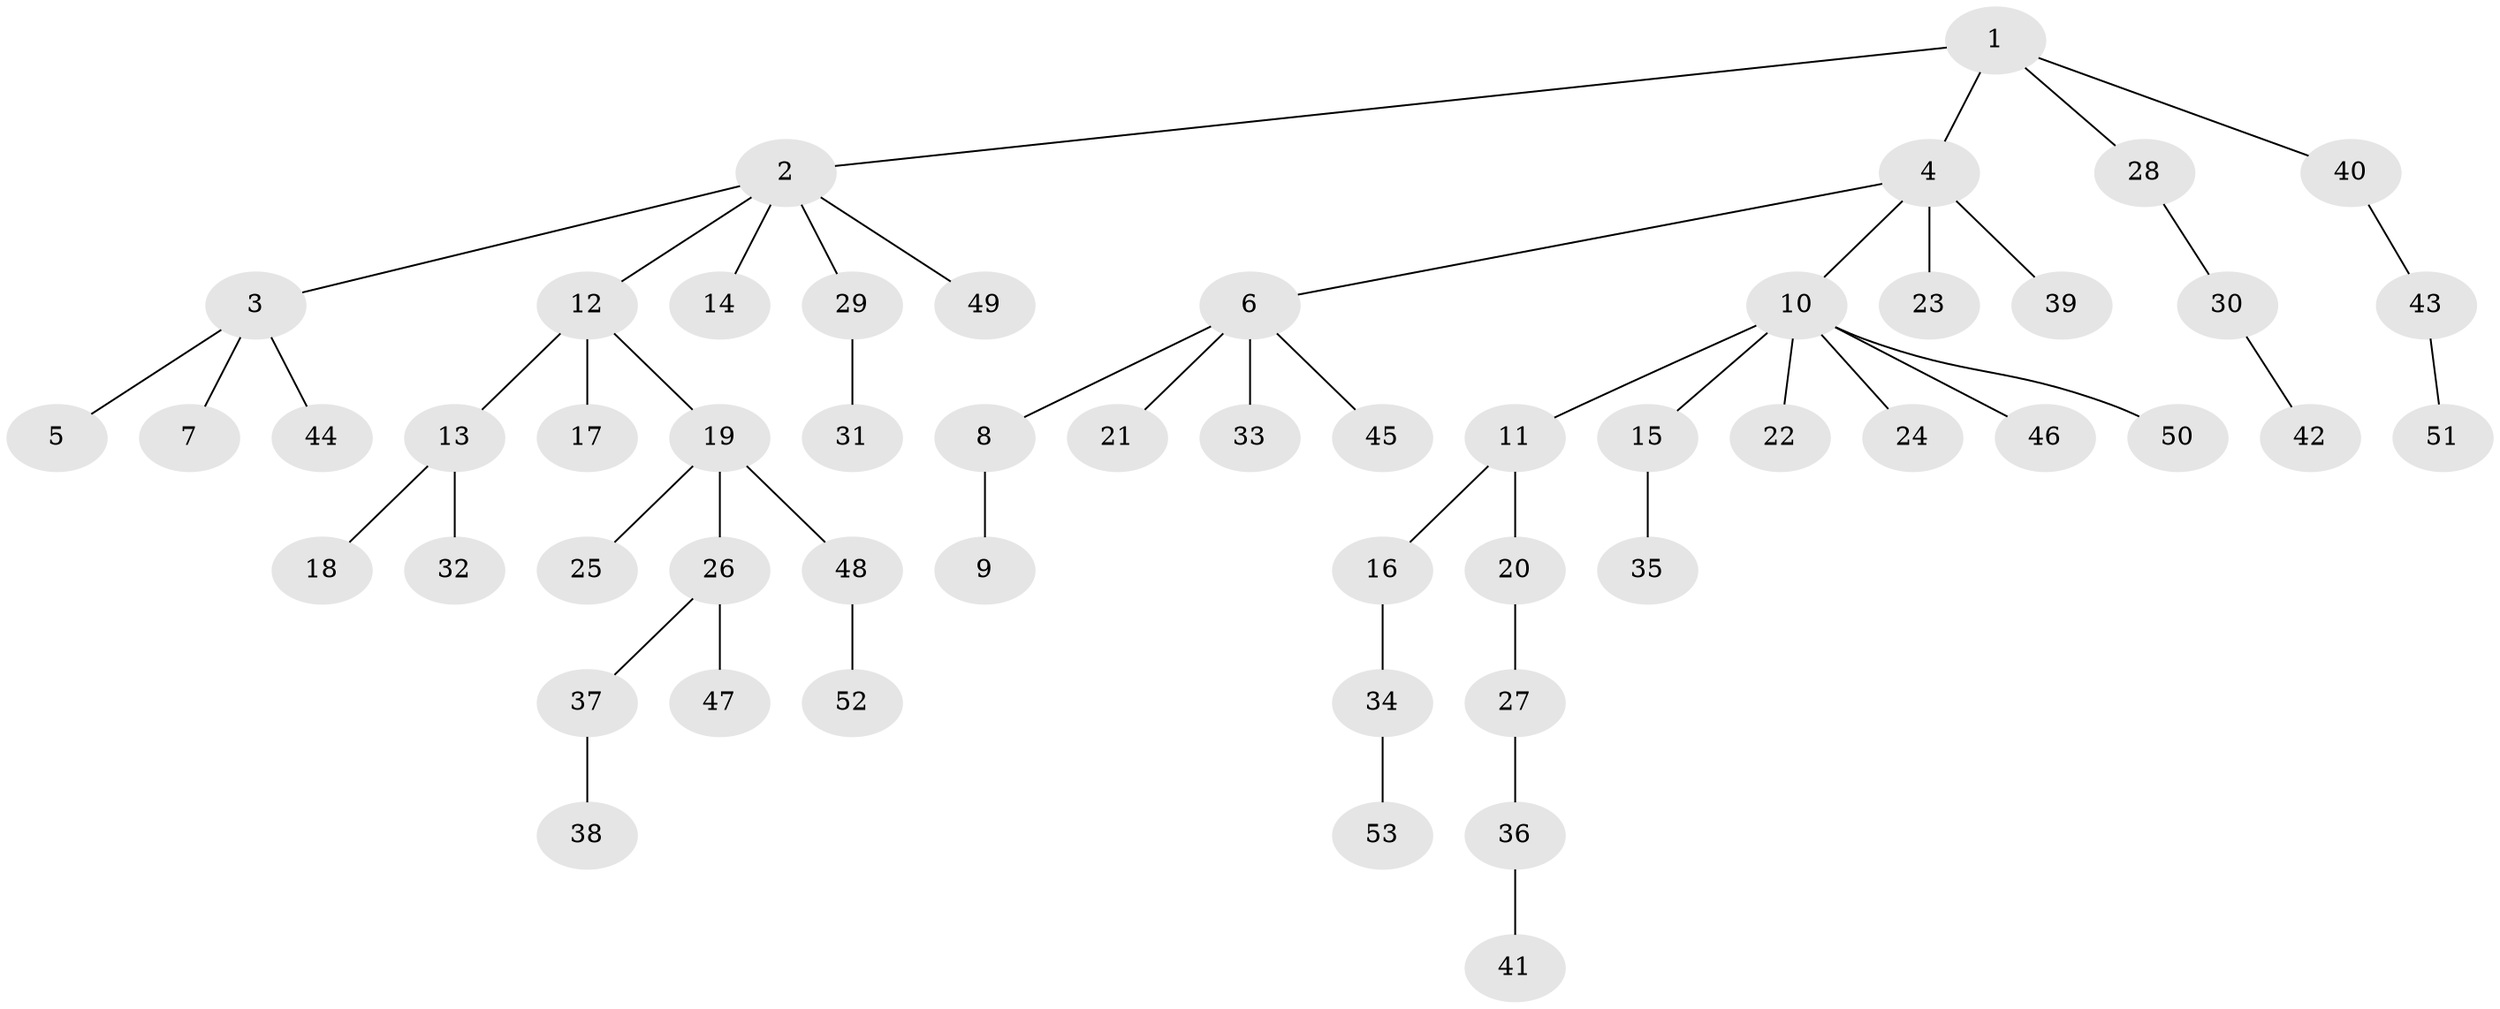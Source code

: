 // original degree distribution, {5: 0.05747126436781609, 7: 0.011494252873563218, 6: 0.011494252873563218, 2: 0.27586206896551724, 1: 0.5057471264367817, 3: 0.11494252873563218, 8: 0.011494252873563218, 4: 0.011494252873563218}
// Generated by graph-tools (version 1.1) at 2025/52/03/04/25 22:52:03]
// undirected, 53 vertices, 52 edges
graph export_dot {
  node [color=gray90,style=filled];
  1;
  2;
  3;
  4;
  5;
  6;
  7;
  8;
  9;
  10;
  11;
  12;
  13;
  14;
  15;
  16;
  17;
  18;
  19;
  20;
  21;
  22;
  23;
  24;
  25;
  26;
  27;
  28;
  29;
  30;
  31;
  32;
  33;
  34;
  35;
  36;
  37;
  38;
  39;
  40;
  41;
  42;
  43;
  44;
  45;
  46;
  47;
  48;
  49;
  50;
  51;
  52;
  53;
  1 -- 2 [weight=1.0];
  1 -- 4 [weight=1.0];
  1 -- 28 [weight=1.0];
  1 -- 40 [weight=1.0];
  2 -- 3 [weight=1.0];
  2 -- 12 [weight=1.0];
  2 -- 14 [weight=1.0];
  2 -- 29 [weight=1.0];
  2 -- 49 [weight=1.0];
  3 -- 5 [weight=1.0];
  3 -- 7 [weight=1.0];
  3 -- 44 [weight=1.0];
  4 -- 6 [weight=1.0];
  4 -- 10 [weight=1.0];
  4 -- 23 [weight=1.0];
  4 -- 39 [weight=1.0];
  6 -- 8 [weight=1.0];
  6 -- 21 [weight=1.0];
  6 -- 33 [weight=1.0];
  6 -- 45 [weight=1.0];
  8 -- 9 [weight=1.0];
  10 -- 11 [weight=1.0];
  10 -- 15 [weight=1.0];
  10 -- 22 [weight=1.0];
  10 -- 24 [weight=1.0];
  10 -- 46 [weight=1.0];
  10 -- 50 [weight=1.0];
  11 -- 16 [weight=1.0];
  11 -- 20 [weight=1.0];
  12 -- 13 [weight=1.0];
  12 -- 17 [weight=1.0];
  12 -- 19 [weight=1.0];
  13 -- 18 [weight=1.0];
  13 -- 32 [weight=1.0];
  15 -- 35 [weight=1.0];
  16 -- 34 [weight=1.0];
  19 -- 25 [weight=1.0];
  19 -- 26 [weight=1.0];
  19 -- 48 [weight=1.0];
  20 -- 27 [weight=1.0];
  26 -- 37 [weight=1.0];
  26 -- 47 [weight=1.0];
  27 -- 36 [weight=1.0];
  28 -- 30 [weight=1.0];
  29 -- 31 [weight=1.0];
  30 -- 42 [weight=1.0];
  34 -- 53 [weight=1.0];
  36 -- 41 [weight=1.0];
  37 -- 38 [weight=1.0];
  40 -- 43 [weight=1.0];
  43 -- 51 [weight=1.0];
  48 -- 52 [weight=1.0];
}
